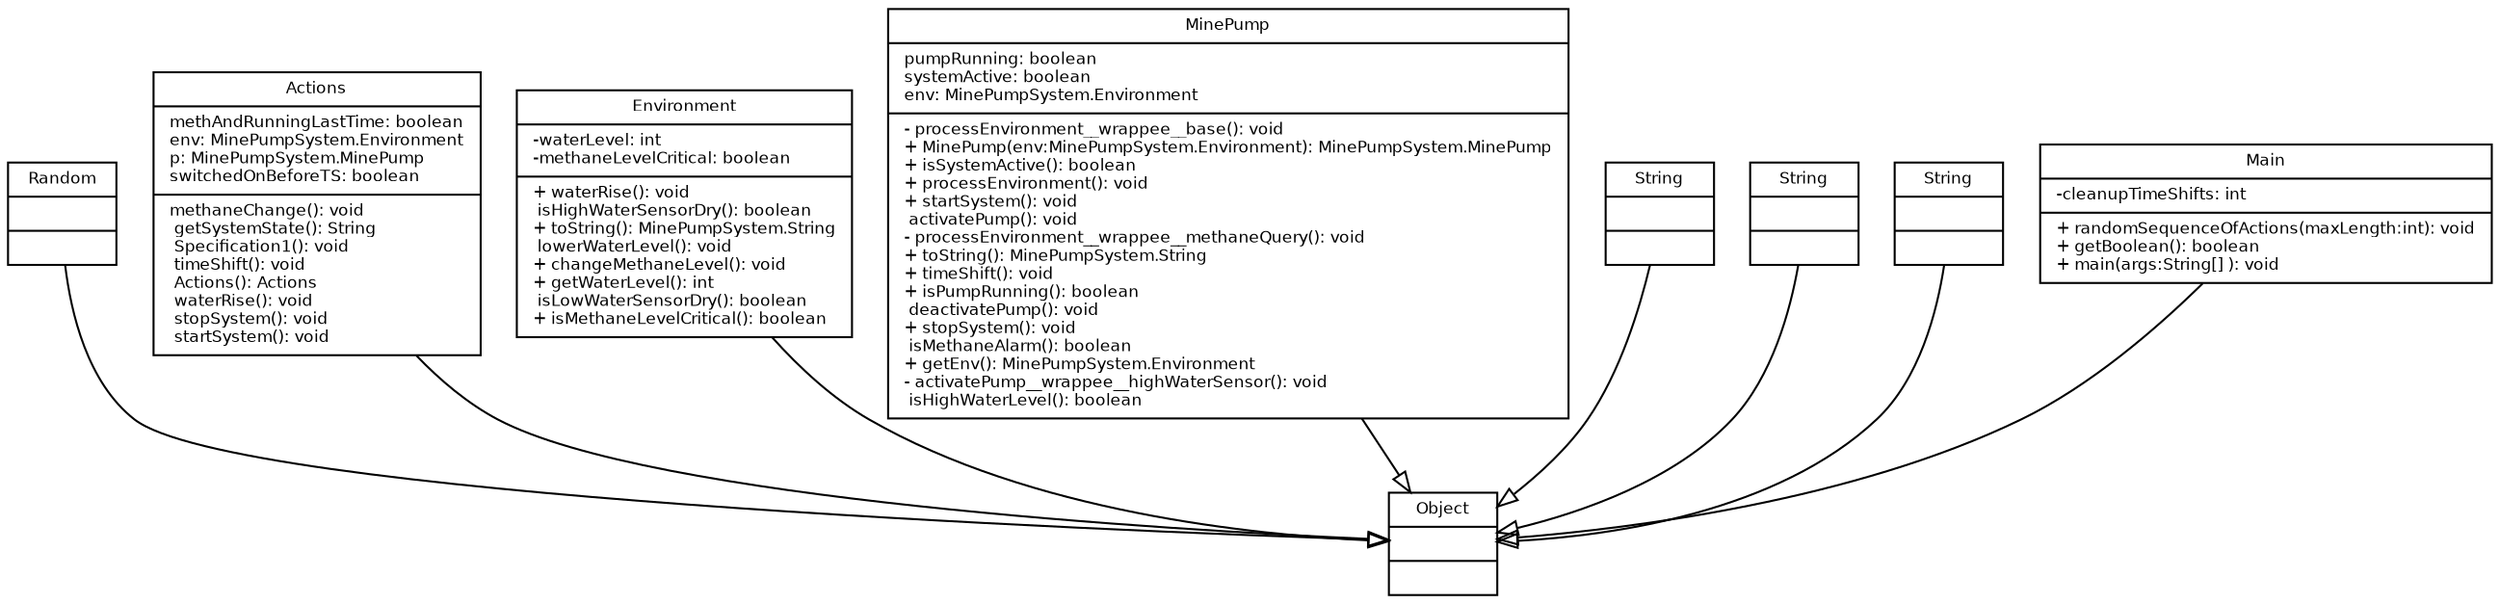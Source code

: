 digraph TypeHierarchy { 
        fontname = "Bitstream Vera Sans"
        fontsize = 8

        node [
                  fontname = "Bitstream Vera Sans"
                  fontsize = 8
                  shape = "record"
        ]

        edge [
                  fontname = "Bitstream Vera Sans"
                  fontsize = 8
        ]

        Random [
                  label = "{Random||}"
        ]

        Actions [
                  label = "{Actions|methAndRunningLastTime: boolean\lenv: MinePumpSystem.Environment\lp: MinePumpSystem.MinePump\lswitchedOnBeforeTS: boolean\l| methaneChange(): void\l getSystemState(): String\l Specification1(): void\l timeShift(): void\l Actions(): Actions\l waterRise(): void\l stopSystem(): void\l startSystem(): void\l}"
        ]

        MinePumpSystem_Environment [
                  label = "{Environment|-waterLevel: int\l-methaneLevelCritical: boolean\l|+ waterRise(): void\l isHighWaterSensorDry(): boolean\l+ toString(): MinePumpSystem.String\l lowerWaterLevel(): void\l+ changeMethaneLevel(): void\l+ getWaterLevel(): int\l isLowWaterSensorDry(): boolean\l+ isMethaneLevelCritical(): boolean\l}"
        ]

        MinePumpSystem_MinePump [
                  label = "{MinePump|pumpRunning: boolean\lsystemActive: boolean\lenv: MinePumpSystem.Environment\l|- processEnvironment__wrappee__base(): void\l+ MinePump(env:MinePumpSystem.Environment): MinePumpSystem.MinePump\l+ isSystemActive(): boolean\l+ processEnvironment(): void\l+ startSystem(): void\l activatePump(): void\l- processEnvironment__wrappee__methaneQuery(): void\l+ toString(): MinePumpSystem.String\l+ timeShift(): void\l+ isPumpRunning(): boolean\l deactivatePump(): void\l+ stopSystem(): void\l isMethaneAlarm(): boolean\l+ getEnv(): MinePumpSystem.Environment\l- activatePump__wrappee__highWaterSensor(): void\l isHighWaterLevel(): boolean\l}"
        ]

        String [
                  label = "{String||}"
        ]

        java_lang_String [
                  label = "{String||}"
        ]

        java_lang_Object [
                  label = "{Object||}"
        ]

        MinePumpSystem_String [
                  label = "{String||}"
        ]

        Main [
                  label = "{Main|-cleanupTimeShifts: int\l|+ randomSequenceOfActions(maxLength:int): void\l+ getBoolean(): boolean\l+ main(args:String[] ): void\l}"
        ]

        edge [
                  arrowhead = "empty"
                  style = "solid"
                  arrowtail = "none"
        ]

        Random -> java_lang_Object
        Actions -> java_lang_Object
        MinePumpSystem_Environment -> java_lang_Object
        MinePumpSystem_MinePump -> java_lang_Object
        String -> java_lang_Object
        java_lang_String -> java_lang_Object
        MinePumpSystem_String -> java_lang_Object
        Main -> java_lang_Object
        edge [
                  arrowhead = "empty"
                  style = "dashed"
                  arrowtail = "none"
        ]

        edge [
                  arrowhead = "normal"
                  style = "solid"
                  arrowtail = "odot"
        ]

}
